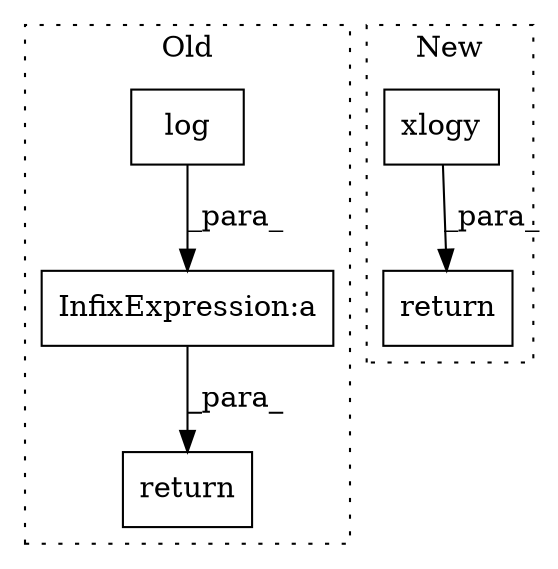 digraph G {
subgraph cluster0 {
1 [label="return" a="41" s="1292" l="7" shape="box"];
3 [label="InfixExpression:a" a="27" s="1252" l="3" shape="box"];
4 [label="log" a="32" s="1255,1260" l="4,1" shape="box"];
label = "Old";
style="dotted";
}
subgraph cluster1 {
2 [label="xlogy" a="32" s="1120,1133" l="6,1" shape="box"];
5 [label="return" a="41" s="1113" l="7" shape="box"];
label = "New";
style="dotted";
}
2 -> 5 [label="_para_"];
3 -> 1 [label="_para_"];
4 -> 3 [label="_para_"];
}